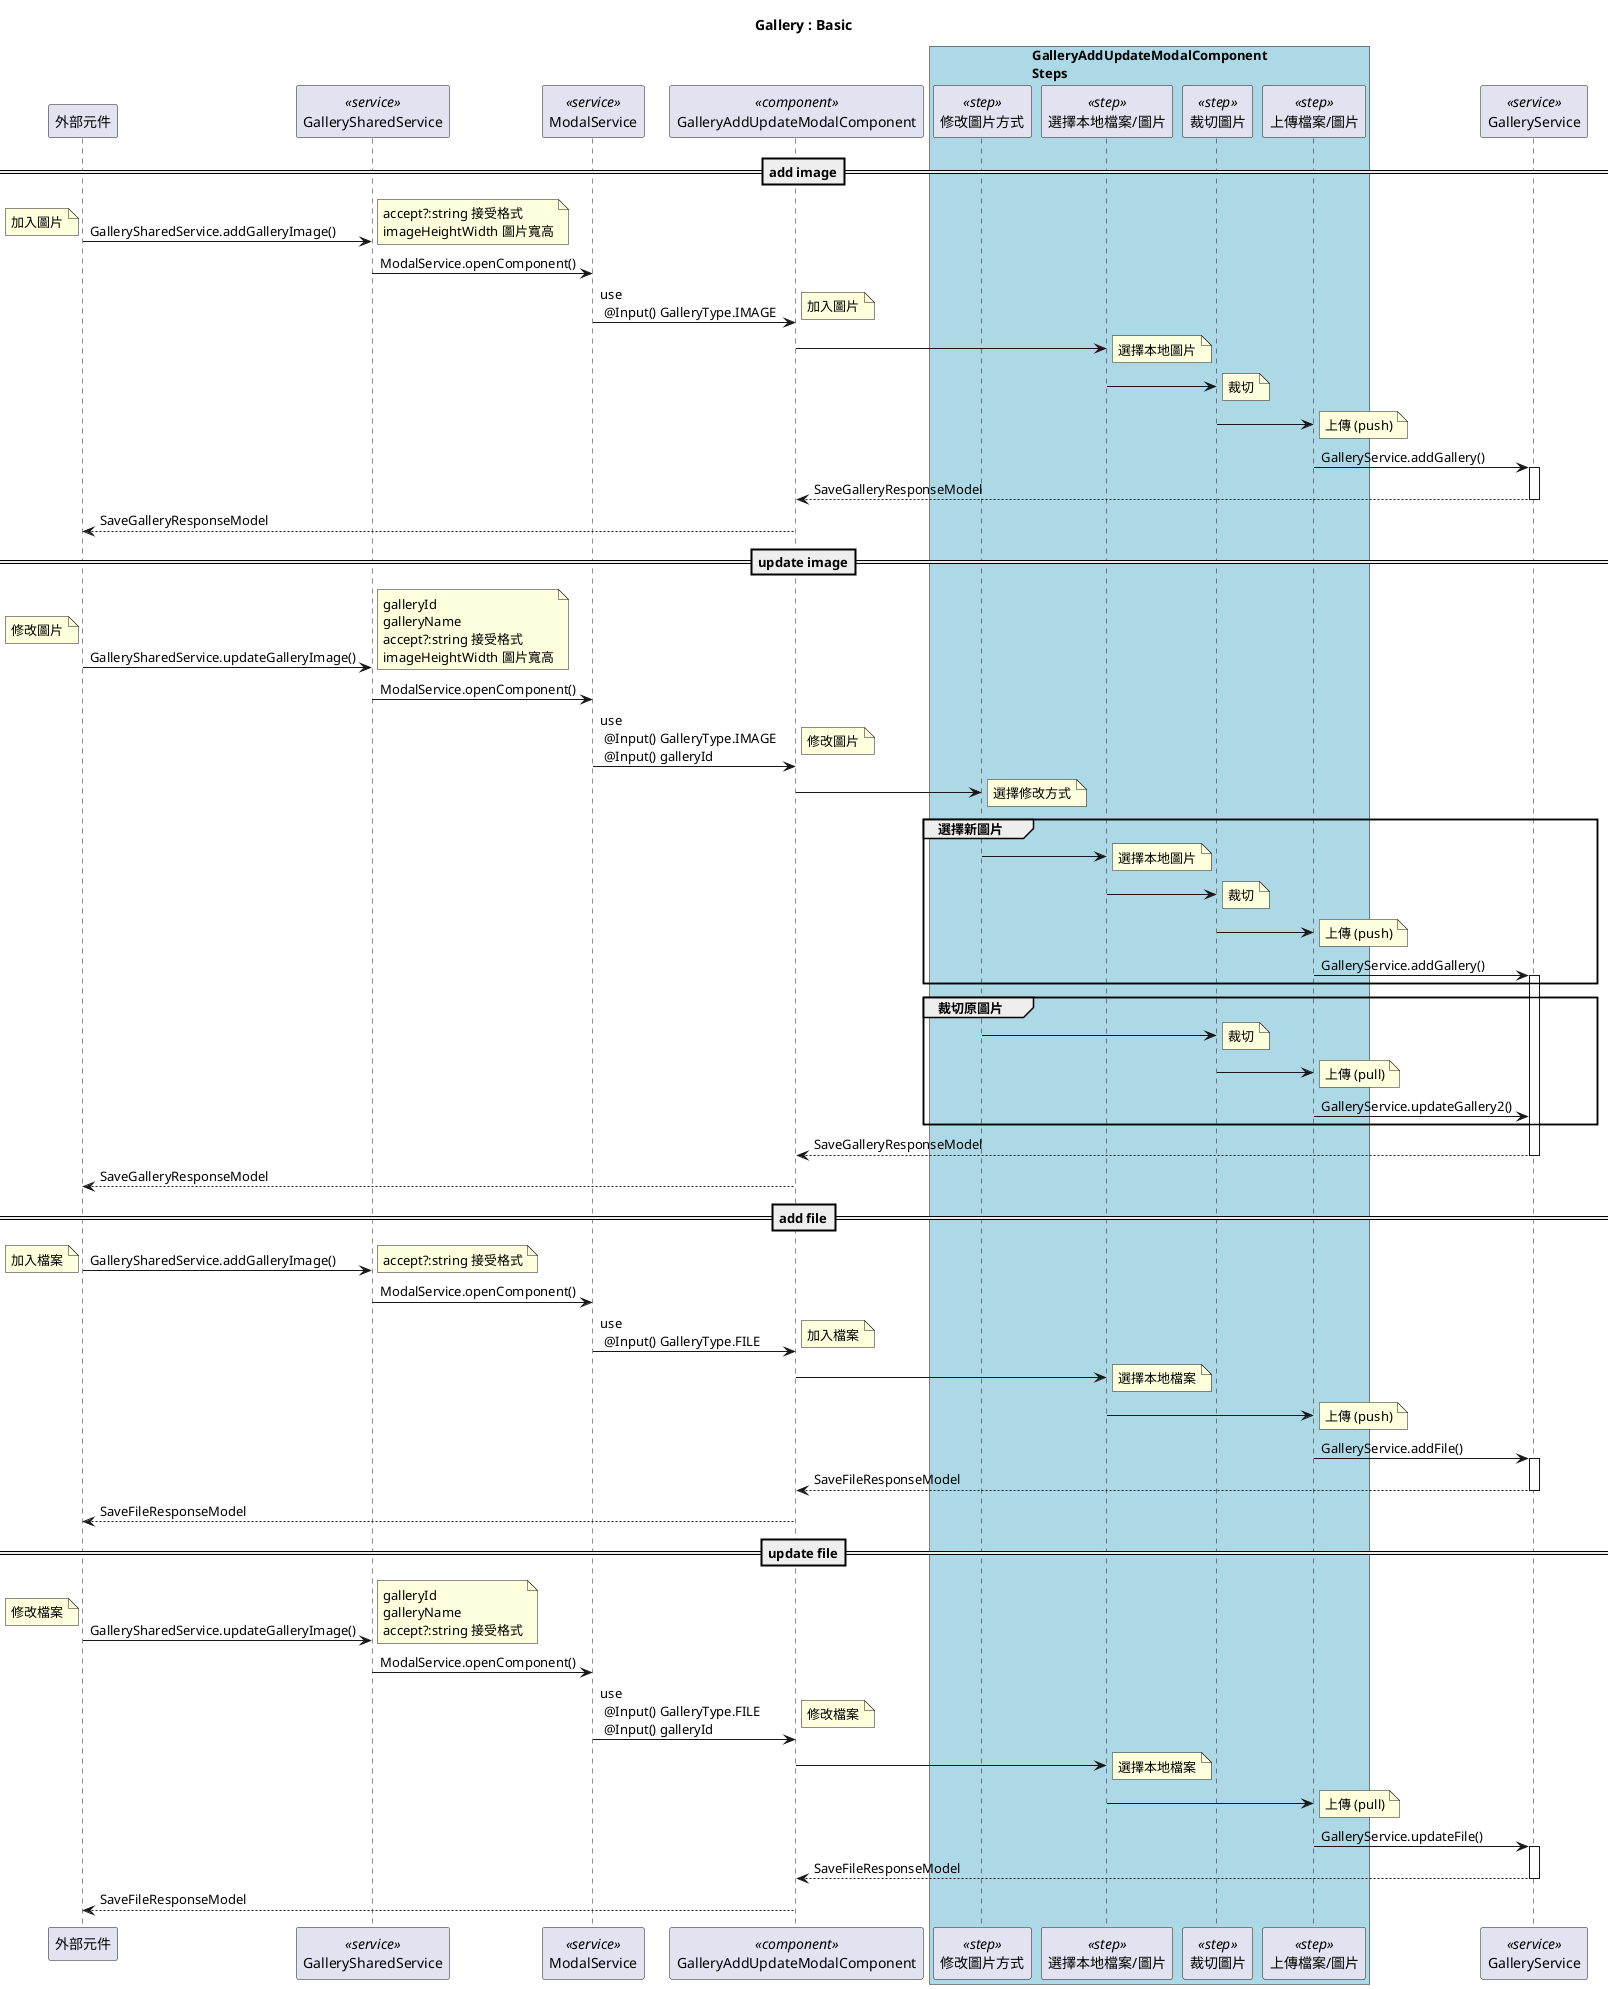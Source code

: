 @startuml

Title Gallery : Basic
participant "外部元件" as outer
participant "GallerySharedService" as gallerySharedService << service >>
participant "ModalService" as modalService << service >>
participant "GalleryAddUpdateModalComponent" as component << component >>

box "GalleryAddUpdateModalComponent\nSteps" #LightBlue
participant "修改圖片方式" as stepModifyImageApproach << step >>
participant "選擇本地檔案/圖片" as stepSelectFile << step >>
participant "裁切圖片" as stepCropImage << step >>
participant "上傳檔案/圖片" as stepUpload << step >>
end box

participant "GalleryService" as galleryService << service >>

==add image==
outer -> gallerySharedService: GallerySharedService.addGalleryImage()
note left: 加入圖片
note right: accept?:string 接受格式 \nimageHeightWidth 圖片寬高
gallerySharedService -> modalService: ModalService.openComponent()
modalService -> component: use \n @Input() GalleryType.IMAGE
note right: 加入圖片

component -> stepSelectFile
note right: 選擇本地圖片
stepSelectFile -> stepCropImage
note right: 裁切
stepCropImage -> stepUpload
note right: 上傳 (push)

stepUpload -> galleryService: GalleryService.addGallery()
activate galleryService
galleryService --> component: SaveGalleryResponseModel
deactivate galleryService
component --> outer: SaveGalleryResponseModel

==update image==
outer -> gallerySharedService: GallerySharedService.updateGalleryImage()
note left: 修改圖片
note right: galleryId \ngalleryName \naccept?:string 接受格式 \nimageHeightWidth 圖片寬高
gallerySharedService -> modalService: ModalService.openComponent()
modalService -> component: use \n @Input() GalleryType.IMAGE \n @Input() galleryId
note right: 修改圖片

component -> stepModifyImageApproach
note right: 選擇修改方式

group 選擇新圖片
  stepModifyImageApproach -> stepSelectFile
  note right: 選擇本地圖片
  stepSelectFile -> stepCropImage
  note right: 裁切
  stepCropImage -> stepUpload
  note right: 上傳 (push)
  stepUpload -> galleryService: GalleryService.addGallery()
  activate galleryService
end

group 裁切原圖片
  stepModifyImageApproach -> stepCropImage
  note right: 裁切
  stepCropImage -> stepUpload
  note right: 上傳 (pull)
  stepUpload -> galleryService: GalleryService.updateGallery2()
end

  galleryService --> component: SaveGalleryResponseModel
  deactivate galleryService
  component --> outer: SaveGalleryResponseModel

==add file==
outer -> gallerySharedService: GallerySharedService.addGalleryImage()
note left: 加入檔案
note right: accept?:string 接受格式
gallerySharedService -> modalService: ModalService.openComponent()
modalService -> component: use \n @Input() GalleryType.FILE
note right: 加入檔案

component -> stepSelectFile
note right: 選擇本地檔案
stepSelectFile -> stepUpload
note right: 上傳 (push)

stepUpload -> galleryService: GalleryService.addFile()
activate galleryService
galleryService --> component: SaveFileResponseModel
deactivate galleryService
component --> outer: SaveFileResponseModel

==update file==
outer -> gallerySharedService: GallerySharedService.updateGalleryImage()
note left: 修改檔案
note right: galleryId \ngalleryName \naccept?:string 接受格式
gallerySharedService -> modalService: ModalService.openComponent()
modalService -> component: use \n @Input() GalleryType.FILE \n @Input() galleryId
note right: 修改檔案

component -> stepSelectFile
note right: 選擇本地檔案
stepSelectFile -> stepUpload
note right: 上傳 (pull)

stepUpload -> galleryService: GalleryService.updateFile()
activate galleryService
galleryService --> component: SaveFileResponseModel
deactivate galleryService
component --> outer: SaveFileResponseModel

@enduml